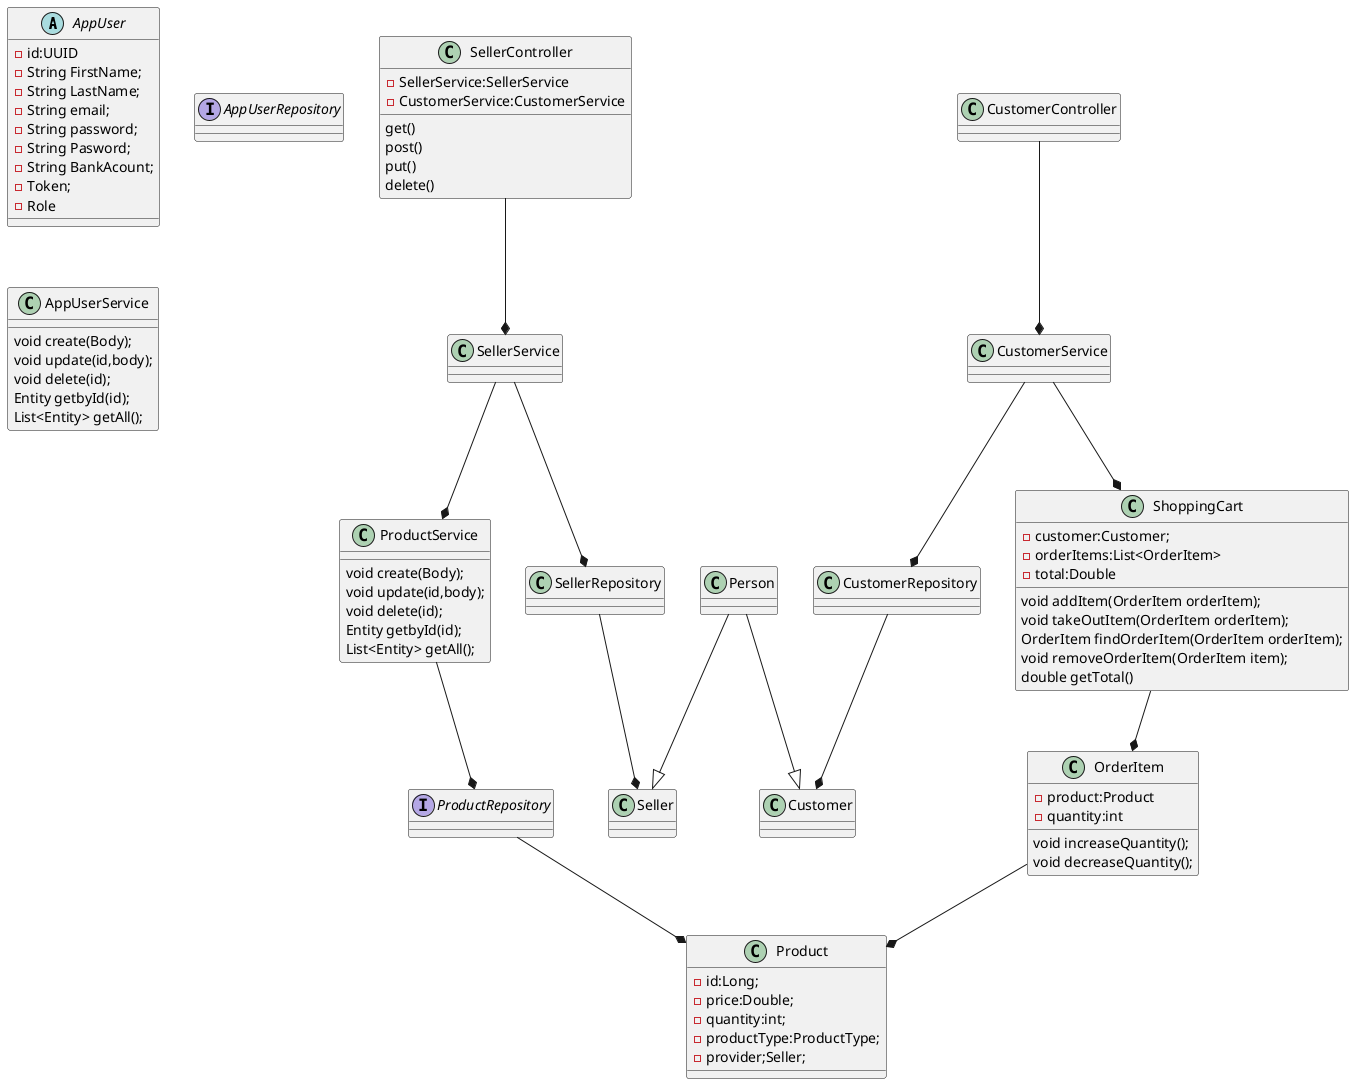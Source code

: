 @startuml
abstract class AppUser{
-id:UUID
-String FirstName;
-String LastName;
-String email;
-String password;
-String Pasword;
-String BankAcount;
-Token;
-Role
}

class Product{
-id:Long;
-price:Double;
-quantity:int;
-productType:ProductType;
-provider;Seller;
}


class OrderItem{
-product:Product
-quantity:int

void increaseQuantity();
void decreaseQuantity();
}

class ShoppingCart{
-customer:Customer;
-orderItems:List<OrderItem>
-total:Double

void addItem(OrderItem orderItem);
void takeOutItem(OrderItem orderItem);
OrderItem findOrderItem(OrderItem orderItem);
void removeOrderItem(OrderItem item);
double getTotal()
}
interface AppUserRepository{}
interface ProductRepository{}

class AppUserService{
void create(Body);
void update(id,body);
void delete(id);
Entity getbyId(id);
List<Entity> getAll();
}

class ProductService{
void create(Body);
void update(id,body);
void delete(id);
Entity getbyId(id);
List<Entity> getAll();
}


class SellerController{
-SellerService:SellerService
-CustomerService:CustomerService

get()
post()
put()
delete()
}

Person--|>Customer
Person--|>Seller
SellerService--*SellerRepository
SellerRepository--*Seller
CustomerService--*CustomerRepository
CustomerRepository--*Customer
ProductService--*ProductRepository
ProductRepository--*Product
OrderItem--*Product
ShoppingCart--*OrderItem
CustomerService--*ShoppingCart
SellerService--*ProductService
SellerController--*SellerService
CustomerController--*CustomerService
@enduml